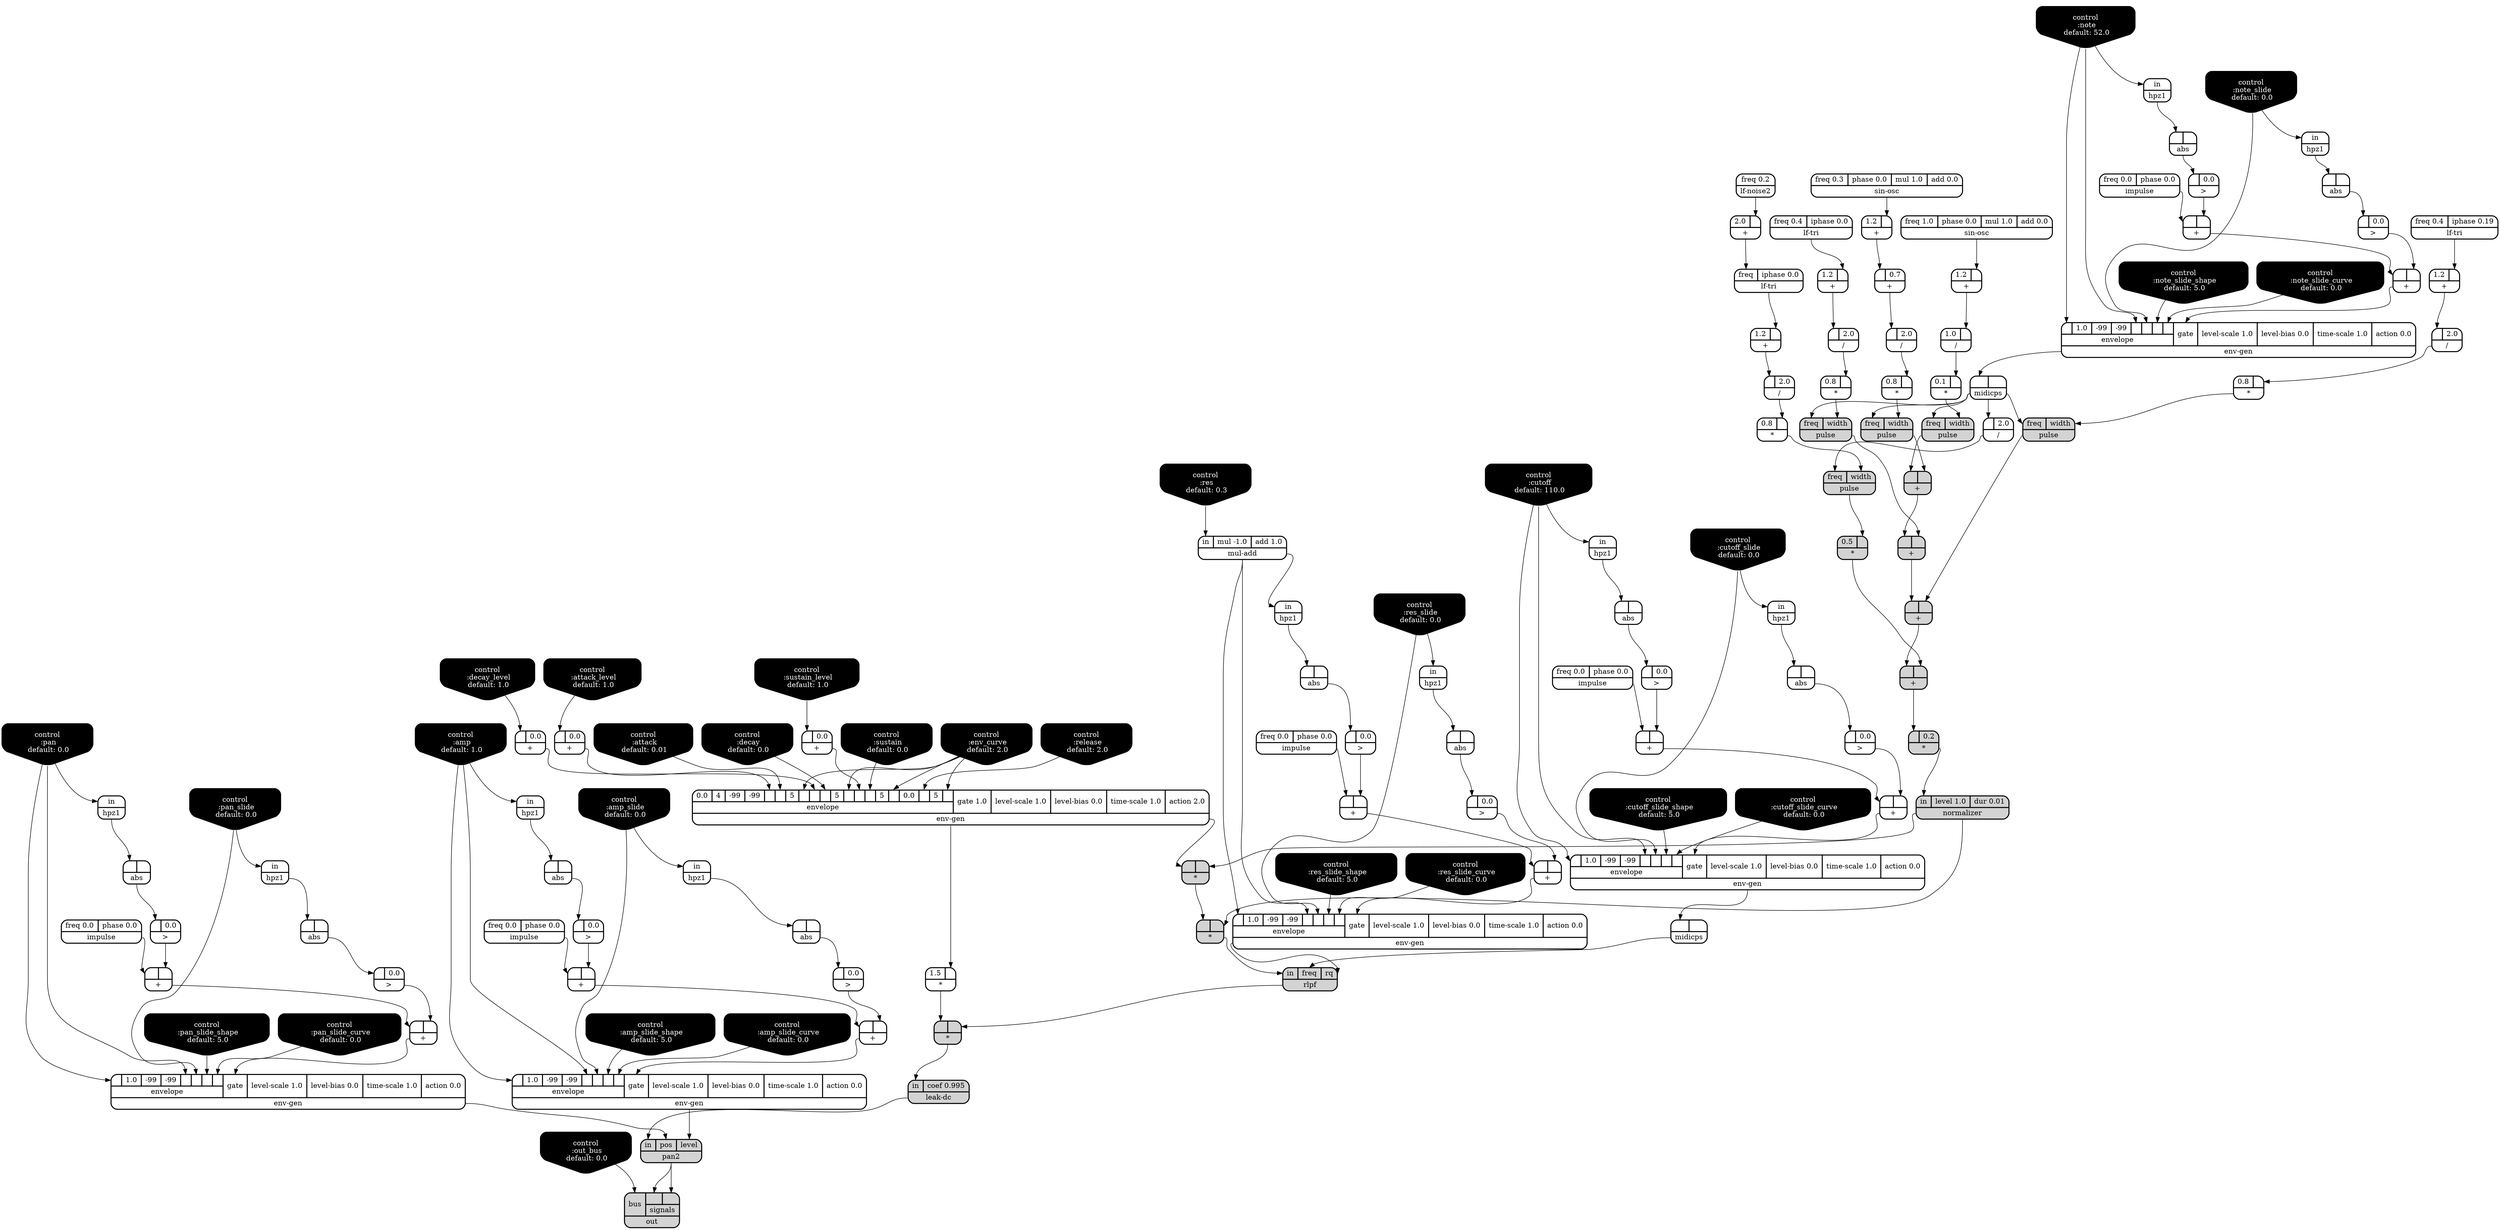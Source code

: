 digraph synthdef {
53 [label = "{{ <a> 0.8|<b> } |<__UG_NAME__>* }" style="bold, rounded" shape=record rankdir=LR];
63 [label = "{{ <a> 1.5|<b> } |<__UG_NAME__>* }" style="bold, rounded" shape=record rankdir=LR];
69 [label = "{{ <a> 0.1|<b> } |<__UG_NAME__>* }" style="bold, rounded" shape=record rankdir=LR];
73 [label = "{{ <a> 0.8|<b> } |<__UG_NAME__>* }" style="bold, rounded" shape=record rankdir=LR];
76 [label = "{{ <a> 0.8|<b> } |<__UG_NAME__>* }" style="bold, rounded" shape=record rankdir=LR];
84 [label = "{{ <a> 0.8|<b> } |<__UG_NAME__>* }" style="bold, rounded" shape=record rankdir=LR];
86 [label = "{{ <a> 0.5|<b> } |<__UG_NAME__>* }" style="filled, bold, rounded"  shape=record rankdir=LR];
88 [label = "{{ <a> |<b> 0.2} |<__UG_NAME__>* }" style="filled, bold, rounded"  shape=record rankdir=LR];
90 [label = "{{ <a> |<b> } |<__UG_NAME__>* }" style="filled, bold, rounded"  shape=record rankdir=LR];
91 [label = "{{ <a> |<b> } |<__UG_NAME__>* }" style="filled, bold, rounded"  shape=record rankdir=LR];
112 [label = "{{ <a> |<b> } |<__UG_NAME__>* }" style="filled, bold, rounded"  shape=record rankdir=LR];
32 [label = "{{ <a> 1.2|<b> } |<__UG_NAME__>+ }" style="bold, rounded" shape=record rankdir=LR];
37 [label = "{{ <a> |<b> } |<__UG_NAME__>+ }" style="bold, rounded" shape=record rankdir=LR];
41 [label = "{{ <a> |<b> } |<__UG_NAME__>+ }" style="bold, rounded" shape=record rankdir=LR];
43 [label = "{{ <a> 1.2|<b> } |<__UG_NAME__>+ }" style="bold, rounded" shape=record rankdir=LR];
46 [label = "{{ <a> |<b> 0.0} |<__UG_NAME__>+ }" style="bold, rounded" shape=record rankdir=LR];
48 [label = "{{ <a> 2.0|<b> } |<__UG_NAME__>+ }" style="bold, rounded" shape=record rankdir=LR];
51 [label = "{{ <a> 1.2|<b> } |<__UG_NAME__>+ }" style="bold, rounded" shape=record rankdir=LR];
60 [label = "{{ <a> |<b> 0.0} |<__UG_NAME__>+ }" style="bold, rounded" shape=record rankdir=LR];
61 [label = "{{ <a> |<b> 0.0} |<__UG_NAME__>+ }" style="bold, rounded" shape=record rankdir=LR];
67 [label = "{{ <a> 1.2|<b> } |<__UG_NAME__>+ }" style="bold, rounded" shape=record rankdir=LR];
71 [label = "{{ <a> |<b> 0.7} |<__UG_NAME__>+ }" style="bold, rounded" shape=record rankdir=LR];
75 [label = "{{ <a> |<b> } |<__UG_NAME__>+ }" style="filled, bold, rounded"  shape=record rankdir=LR];
78 [label = "{{ <a> |<b> } |<__UG_NAME__>+ }" style="filled, bold, rounded"  shape=record rankdir=LR];
80 [label = "{{ <a> |<b> } |<__UG_NAME__>+ }" style="filled, bold, rounded"  shape=record rankdir=LR];
82 [label = "{{ <a> 1.2|<b> } |<__UG_NAME__>+ }" style="bold, rounded" shape=record rankdir=LR];
87 [label = "{{ <a> |<b> } |<__UG_NAME__>+ }" style="filled, bold, rounded"  shape=record rankdir=LR];
95 [label = "{{ <a> |<b> } |<__UG_NAME__>+ }" style="bold, rounded" shape=record rankdir=LR];
97 [label = "{{ <a> |<b> } |<__UG_NAME__>+ }" style="bold, rounded" shape=record rankdir=LR];
105 [label = "{{ <a> |<b> } |<__UG_NAME__>+ }" style="bold, rounded" shape=record rankdir=LR];
109 [label = "{{ <a> |<b> } |<__UG_NAME__>+ }" style="bold, rounded" shape=record rankdir=LR];
118 [label = "{{ <a> |<b> } |<__UG_NAME__>+ }" style="bold, rounded" shape=record rankdir=LR];
120 [label = "{{ <a> |<b> } |<__UG_NAME__>+ }" style="bold, rounded" shape=record rankdir=LR];
125 [label = "{{ <a> |<b> } |<__UG_NAME__>+ }" style="bold, rounded" shape=record rankdir=LR];
126 [label = "{{ <a> |<b> } |<__UG_NAME__>+ }" style="bold, rounded" shape=record rankdir=LR];
44 [label = "{{ <a> |<b> 2.0} |<__UG_NAME__>/ }" style="bold, rounded" shape=record rankdir=LR];
52 [label = "{{ <a> |<b> 2.0} |<__UG_NAME__>/ }" style="bold, rounded" shape=record rankdir=LR];
68 [label = "{{ <a> 1.0|<b> } |<__UG_NAME__>/ }" style="bold, rounded" shape=record rankdir=LR];
72 [label = "{{ <a> |<b> 2.0} |<__UG_NAME__>/ }" style="bold, rounded" shape=record rankdir=LR];
81 [label = "{{ <a> |<b> 2.0} |<__UG_NAME__>/ }" style="bold, rounded" shape=record rankdir=LR];
83 [label = "{{ <a> |<b> 2.0} |<__UG_NAME__>/ }" style="bold, rounded" shape=record rankdir=LR];
36 [label = "{{ <a> |<b> 0.0} |<__UG_NAME__>\> }" style="bold, rounded" shape=record rankdir=LR];
40 [label = "{{ <a> |<b> 0.0} |<__UG_NAME__>\> }" style="bold, rounded" shape=record rankdir=LR];
59 [label = "{{ <a> |<b> 0.0} |<__UG_NAME__>\> }" style="bold, rounded" shape=record rankdir=LR];
94 [label = "{{ <a> |<b> 0.0} |<__UG_NAME__>\> }" style="bold, rounded" shape=record rankdir=LR];
96 [label = "{{ <a> |<b> 0.0} |<__UG_NAME__>\> }" style="bold, rounded" shape=record rankdir=LR];
104 [label = "{{ <a> |<b> 0.0} |<__UG_NAME__>\> }" style="bold, rounded" shape=record rankdir=LR];
108 [label = "{{ <a> |<b> 0.0} |<__UG_NAME__>\> }" style="bold, rounded" shape=record rankdir=LR];
117 [label = "{{ <a> |<b> 0.0} |<__UG_NAME__>\> }" style="bold, rounded" shape=record rankdir=LR];
119 [label = "{{ <a> |<b> 0.0} |<__UG_NAME__>\> }" style="bold, rounded" shape=record rankdir=LR];
124 [label = "{{ <a> |<b> 0.0} |<__UG_NAME__>\> }" style="bold, rounded" shape=record rankdir=LR];
30 [label = "{{ <a> |<b> } |<__UG_NAME__>abs }" style="bold, rounded" shape=record rankdir=LR];
35 [label = "{{ <a> |<b> } |<__UG_NAME__>abs }" style="bold, rounded" shape=record rankdir=LR];
39 [label = "{{ <a> |<b> } |<__UG_NAME__>abs }" style="bold, rounded" shape=record rankdir=LR];
56 [label = "{{ <a> |<b> } |<__UG_NAME__>abs }" style="bold, rounded" shape=record rankdir=LR];
58 [label = "{{ <a> |<b> } |<__UG_NAME__>abs }" style="bold, rounded" shape=record rankdir=LR];
93 [label = "{{ <a> |<b> } |<__UG_NAME__>abs }" style="bold, rounded" shape=record rankdir=LR];
103 [label = "{{ <a> |<b> } |<__UG_NAME__>abs }" style="bold, rounded" shape=record rankdir=LR];
107 [label = "{{ <a> |<b> } |<__UG_NAME__>abs }" style="bold, rounded" shape=record rankdir=LR];
116 [label = "{{ <a> |<b> } |<__UG_NAME__>abs }" style="bold, rounded" shape=record rankdir=LR];
123 [label = "{{ <a> |<b> } |<__UG_NAME__>abs }" style="bold, rounded" shape=record rankdir=LR];
0 [label = "control
 :note
 default: 52.0" shape=invhouse style="rounded, filled, bold" fillcolor=black fontcolor=white ]; 
1 [label = "control
 :note_slide
 default: 0.0" shape=invhouse style="rounded, filled, bold" fillcolor=black fontcolor=white ]; 
2 [label = "control
 :note_slide_shape
 default: 5.0" shape=invhouse style="rounded, filled, bold" fillcolor=black fontcolor=white ]; 
3 [label = "control
 :note_slide_curve
 default: 0.0" shape=invhouse style="rounded, filled, bold" fillcolor=black fontcolor=white ]; 
4 [label = "control
 :amp
 default: 1.0" shape=invhouse style="rounded, filled, bold" fillcolor=black fontcolor=white ]; 
5 [label = "control
 :amp_slide
 default: 0.0" shape=invhouse style="rounded, filled, bold" fillcolor=black fontcolor=white ]; 
6 [label = "control
 :amp_slide_shape
 default: 5.0" shape=invhouse style="rounded, filled, bold" fillcolor=black fontcolor=white ]; 
7 [label = "control
 :amp_slide_curve
 default: 0.0" shape=invhouse style="rounded, filled, bold" fillcolor=black fontcolor=white ]; 
8 [label = "control
 :pan
 default: 0.0" shape=invhouse style="rounded, filled, bold" fillcolor=black fontcolor=white ]; 
9 [label = "control
 :pan_slide
 default: 0.0" shape=invhouse style="rounded, filled, bold" fillcolor=black fontcolor=white ]; 
10 [label = "control
 :pan_slide_shape
 default: 5.0" shape=invhouse style="rounded, filled, bold" fillcolor=black fontcolor=white ]; 
11 [label = "control
 :pan_slide_curve
 default: 0.0" shape=invhouse style="rounded, filled, bold" fillcolor=black fontcolor=white ]; 
12 [label = "control
 :attack
 default: 0.01" shape=invhouse style="rounded, filled, bold" fillcolor=black fontcolor=white ]; 
13 [label = "control
 :decay
 default: 0.0" shape=invhouse style="rounded, filled, bold" fillcolor=black fontcolor=white ]; 
14 [label = "control
 :sustain
 default: 0.0" shape=invhouse style="rounded, filled, bold" fillcolor=black fontcolor=white ]; 
15 [label = "control
 :release
 default: 2.0" shape=invhouse style="rounded, filled, bold" fillcolor=black fontcolor=white ]; 
16 [label = "control
 :attack_level
 default: 1.0" shape=invhouse style="rounded, filled, bold" fillcolor=black fontcolor=white ]; 
17 [label = "control
 :decay_level
 default: 1.0" shape=invhouse style="rounded, filled, bold" fillcolor=black fontcolor=white ]; 
18 [label = "control
 :sustain_level
 default: 1.0" shape=invhouse style="rounded, filled, bold" fillcolor=black fontcolor=white ]; 
19 [label = "control
 :env_curve
 default: 2.0" shape=invhouse style="rounded, filled, bold" fillcolor=black fontcolor=white ]; 
20 [label = "control
 :cutoff
 default: 110.0" shape=invhouse style="rounded, filled, bold" fillcolor=black fontcolor=white ]; 
21 [label = "control
 :cutoff_slide
 default: 0.0" shape=invhouse style="rounded, filled, bold" fillcolor=black fontcolor=white ]; 
22 [label = "control
 :cutoff_slide_shape
 default: 5.0" shape=invhouse style="rounded, filled, bold" fillcolor=black fontcolor=white ]; 
23 [label = "control
 :cutoff_slide_curve
 default: 0.0" shape=invhouse style="rounded, filled, bold" fillcolor=black fontcolor=white ]; 
24 [label = "control
 :res
 default: 0.3" shape=invhouse style="rounded, filled, bold" fillcolor=black fontcolor=white ]; 
25 [label = "control
 :res_slide
 default: 0.0" shape=invhouse style="rounded, filled, bold" fillcolor=black fontcolor=white ]; 
26 [label = "control
 :res_slide_shape
 default: 5.0" shape=invhouse style="rounded, filled, bold" fillcolor=black fontcolor=white ]; 
27 [label = "control
 :res_slide_curve
 default: 0.0" shape=invhouse style="rounded, filled, bold" fillcolor=black fontcolor=white ]; 
28 [label = "control
 :out_bus
 default: 0.0" shape=invhouse style="rounded, filled, bold" fillcolor=black fontcolor=white ]; 
62 [label = "{{ {{0.0|4|-99|-99|<envelope___binary____op____u____gen___4>|<envelope___control___5>|5|<envelope___control___7>|<envelope___binary____op____u____gen___8>|<envelope___control___9>|5|<envelope___control___11>|<envelope___binary____op____u____gen___12>|<envelope___control___13>|5|<envelope___control___15>|0.0|<envelope___control___17>|5|<envelope___control___19>}|envelope}|<gate> gate 1.0|<level____scale> level-scale 1.0|<level____bias> level-bias 0.0|<time____scale> time-scale 1.0|<action> action 2.0} |<__UG_NAME__>env-gen }" style="bold, rounded" shape=record rankdir=LR];
64 [label = "{{ {{<envelope___control___0>|1.0|-99|-99|<envelope___control___4>|<envelope___control___5>|<envelope___control___6>|<envelope___control___7>}|envelope}|<gate> gate|<level____scale> level-scale 1.0|<level____bias> level-bias 0.0|<time____scale> time-scale 1.0|<action> action 0.0} |<__UG_NAME__>env-gen }" style="bold, rounded" shape=record rankdir=LR];
98 [label = "{{ {{<envelope___control___0>|1.0|-99|-99|<envelope___control___4>|<envelope___control___5>|<envelope___control___6>|<envelope___control___7>}|envelope}|<gate> gate|<level____scale> level-scale 1.0|<level____bias> level-bias 0.0|<time____scale> time-scale 1.0|<action> action 0.0} |<__UG_NAME__>env-gen }" style="bold, rounded" shape=record rankdir=LR];
110 [label = "{{ {{<envelope___mul____add___0>|1.0|-99|-99|<envelope___mul____add___4>|<envelope___control___5>|<envelope___control___6>|<envelope___control___7>}|envelope}|<gate> gate|<level____scale> level-scale 1.0|<level____bias> level-bias 0.0|<time____scale> time-scale 1.0|<action> action 0.0} |<__UG_NAME__>env-gen }" style="bold, rounded" shape=record rankdir=LR];
121 [label = "{{ {{<envelope___control___0>|1.0|-99|-99|<envelope___control___4>|<envelope___control___5>|<envelope___control___6>|<envelope___control___7>}|envelope}|<gate> gate|<level____scale> level-scale 1.0|<level____bias> level-bias 0.0|<time____scale> time-scale 1.0|<action> action 0.0} |<__UG_NAME__>env-gen }" style="bold, rounded" shape=record rankdir=LR];
127 [label = "{{ {{<envelope___control___0>|1.0|-99|-99|<envelope___control___4>|<envelope___control___5>|<envelope___control___6>|<envelope___control___7>}|envelope}|<gate> gate|<level____scale> level-scale 1.0|<level____bias> level-bias 0.0|<time____scale> time-scale 1.0|<action> action 0.0} |<__UG_NAME__>env-gen }" style="bold, rounded" shape=record rankdir=LR];
29 [label = "{{ <in> in} |<__UG_NAME__>hpz1 }" style="bold, rounded" shape=record rankdir=LR];
34 [label = "{{ <in> in} |<__UG_NAME__>hpz1 }" style="bold, rounded" shape=record rankdir=LR];
38 [label = "{{ <in> in} |<__UG_NAME__>hpz1 }" style="bold, rounded" shape=record rankdir=LR];
45 [label = "{{ <in> in} |<__UG_NAME__>hpz1 }" style="bold, rounded" shape=record rankdir=LR];
55 [label = "{{ <in> in} |<__UG_NAME__>hpz1 }" style="bold, rounded" shape=record rankdir=LR];
57 [label = "{{ <in> in} |<__UG_NAME__>hpz1 }" style="bold, rounded" shape=record rankdir=LR];
92 [label = "{{ <in> in} |<__UG_NAME__>hpz1 }" style="bold, rounded" shape=record rankdir=LR];
102 [label = "{{ <in> in} |<__UG_NAME__>hpz1 }" style="bold, rounded" shape=record rankdir=LR];
106 [label = "{{ <in> in} |<__UG_NAME__>hpz1 }" style="bold, rounded" shape=record rankdir=LR];
115 [label = "{{ <in> in} |<__UG_NAME__>hpz1 }" style="bold, rounded" shape=record rankdir=LR];
33 [label = "{{ <freq> freq 0.0|<phase> phase 0.0} |<__UG_NAME__>impulse }" style="bold, rounded" shape=record rankdir=LR];
54 [label = "{{ <freq> freq 0.0|<phase> phase 0.0} |<__UG_NAME__>impulse }" style="bold, rounded" shape=record rankdir=LR];
100 [label = "{{ <freq> freq 0.0|<phase> phase 0.0} |<__UG_NAME__>impulse }" style="bold, rounded" shape=record rankdir=LR];
114 [label = "{{ <freq> freq 0.0|<phase> phase 0.0} |<__UG_NAME__>impulse }" style="bold, rounded" shape=record rankdir=LR];
122 [label = "{{ <freq> freq 0.0|<phase> phase 0.0} |<__UG_NAME__>impulse }" style="bold, rounded" shape=record rankdir=LR];
113 [label = "{{ <in> in|<coef> coef 0.995} |<__UG_NAME__>leak-dc }" style="filled, bold, rounded"  shape=record rankdir=LR];
47 [label = "{{ <freq> freq 0.2} |<__UG_NAME__>lf-noise2 }" style="bold, rounded" shape=record rankdir=LR];
42 [label = "{{ <freq> freq 0.4|<iphase> iphase 0.0} |<__UG_NAME__>lf-tri }" style="bold, rounded" shape=record rankdir=LR];
49 [label = "{{ <freq> freq|<iphase> iphase 0.0} |<__UG_NAME__>lf-tri }" style="bold, rounded" shape=record rankdir=LR];
50 [label = "{{ <freq> freq 0.4|<iphase> iphase 0.19} |<__UG_NAME__>lf-tri }" style="bold, rounded" shape=record rankdir=LR];
65 [label = "{{ <a> |<b> } |<__UG_NAME__>midicps }" style="bold, rounded" shape=record rankdir=LR];
99 [label = "{{ <a> |<b> } |<__UG_NAME__>midicps }" style="bold, rounded" shape=record rankdir=LR];
101 [label = "{{ <in> in|<mul> mul -1.0|<add> add 1.0} |<__UG_NAME__>mul-add }" style="bold, rounded" shape=record rankdir=LR];
89 [label = "{{ <in> in|<level> level 1.0|<dur> dur 0.01} |<__UG_NAME__>normalizer }" style="filled, bold, rounded"  shape=record rankdir=LR];
129 [label = "{{ <bus> bus|{{<signals___pan2___0>|<signals___pan2___1>}|signals}} |<__UG_NAME__>out }" style="filled, bold, rounded"  shape=record rankdir=LR];
128 [label = "{{ <in> in|<pos> pos|<level> level} |<__UG_NAME__>pan2 }" style="filled, bold, rounded"  shape=record rankdir=LR];
70 [label = "{{ <freq> freq|<width> width} |<__UG_NAME__>pulse }" style="filled, bold, rounded"  shape=record rankdir=LR];
74 [label = "{{ <freq> freq|<width> width} |<__UG_NAME__>pulse }" style="filled, bold, rounded"  shape=record rankdir=LR];
77 [label = "{{ <freq> freq|<width> width} |<__UG_NAME__>pulse }" style="filled, bold, rounded"  shape=record rankdir=LR];
79 [label = "{{ <freq> freq|<width> width} |<__UG_NAME__>pulse }" style="filled, bold, rounded"  shape=record rankdir=LR];
85 [label = "{{ <freq> freq|<width> width} |<__UG_NAME__>pulse }" style="filled, bold, rounded"  shape=record rankdir=LR];
111 [label = "{{ <in> in|<freq> freq|<rq> rq} |<__UG_NAME__>rlpf }" style="filled, bold, rounded"  shape=record rankdir=LR];
31 [label = "{{ <freq> freq 0.3|<phase> phase 0.0|<mul> mul 1.0|<add> add 0.0} |<__UG_NAME__>sin-osc }" style="bold, rounded" shape=record rankdir=LR];
66 [label = "{{ <freq> freq 1.0|<phase> phase 0.0|<mul> mul 1.0|<add> add 0.0} |<__UG_NAME__>sin-osc }" style="bold, rounded" shape=record rankdir=LR];

52:__UG_NAME__ -> 53:b ;
62:__UG_NAME__ -> 63:b ;
68:__UG_NAME__ -> 69:b ;
72:__UG_NAME__ -> 73:b ;
44:__UG_NAME__ -> 76:b ;
83:__UG_NAME__ -> 84:b ;
85:__UG_NAME__ -> 86:b ;
87:__UG_NAME__ -> 88:a ;
89:__UG_NAME__ -> 90:b ;
62:__UG_NAME__ -> 90:a ;
89:__UG_NAME__ -> 91:b ;
90:__UG_NAME__ -> 91:a ;
111:__UG_NAME__ -> 112:b ;
63:__UG_NAME__ -> 112:a ;
31:__UG_NAME__ -> 32:b ;
36:__UG_NAME__ -> 37:b ;
33:__UG_NAME__ -> 37:a ;
40:__UG_NAME__ -> 41:b ;
37:__UG_NAME__ -> 41:a ;
42:__UG_NAME__ -> 43:b ;
17:__UG_NAME__ -> 46:a ;
47:__UG_NAME__ -> 48:b ;
50:__UG_NAME__ -> 51:b ;
16:__UG_NAME__ -> 60:a ;
18:__UG_NAME__ -> 61:a ;
66:__UG_NAME__ -> 67:b ;
32:__UG_NAME__ -> 71:a ;
74:__UG_NAME__ -> 75:b ;
70:__UG_NAME__ -> 75:a ;
77:__UG_NAME__ -> 78:b ;
75:__UG_NAME__ -> 78:a ;
79:__UG_NAME__ -> 80:b ;
78:__UG_NAME__ -> 80:a ;
49:__UG_NAME__ -> 82:b ;
86:__UG_NAME__ -> 87:b ;
80:__UG_NAME__ -> 87:a ;
94:__UG_NAME__ -> 95:b ;
54:__UG_NAME__ -> 95:a ;
96:__UG_NAME__ -> 97:b ;
95:__UG_NAME__ -> 97:a ;
104:__UG_NAME__ -> 105:b ;
100:__UG_NAME__ -> 105:a ;
108:__UG_NAME__ -> 109:b ;
105:__UG_NAME__ -> 109:a ;
117:__UG_NAME__ -> 118:b ;
114:__UG_NAME__ -> 118:a ;
119:__UG_NAME__ -> 120:b ;
118:__UG_NAME__ -> 120:a ;
124:__UG_NAME__ -> 125:b ;
122:__UG_NAME__ -> 125:a ;
59:__UG_NAME__ -> 126:b ;
125:__UG_NAME__ -> 126:a ;
43:__UG_NAME__ -> 44:a ;
51:__UG_NAME__ -> 52:a ;
67:__UG_NAME__ -> 68:b ;
71:__UG_NAME__ -> 72:a ;
65:__UG_NAME__ -> 81:a ;
82:__UG_NAME__ -> 83:a ;
35:__UG_NAME__ -> 36:a ;
39:__UG_NAME__ -> 40:a ;
58:__UG_NAME__ -> 59:a ;
93:__UG_NAME__ -> 94:a ;
56:__UG_NAME__ -> 96:a ;
103:__UG_NAME__ -> 104:a ;
107:__UG_NAME__ -> 108:a ;
116:__UG_NAME__ -> 117:a ;
30:__UG_NAME__ -> 119:a ;
123:__UG_NAME__ -> 124:a ;
29:__UG_NAME__ -> 30:a ;
34:__UG_NAME__ -> 35:a ;
38:__UG_NAME__ -> 39:a ;
55:__UG_NAME__ -> 56:a ;
57:__UG_NAME__ -> 58:a ;
92:__UG_NAME__ -> 93:a ;
102:__UG_NAME__ -> 103:a ;
106:__UG_NAME__ -> 107:a ;
115:__UG_NAME__ -> 116:a ;
45:__UG_NAME__ -> 123:a ;
60:__UG_NAME__ -> 62:envelope___binary____op____u____gen___4 ;
12:__UG_NAME__ -> 62:envelope___control___5 ;
19:__UG_NAME__ -> 62:envelope___control___7 ;
46:__UG_NAME__ -> 62:envelope___binary____op____u____gen___8 ;
13:__UG_NAME__ -> 62:envelope___control___9 ;
19:__UG_NAME__ -> 62:envelope___control___11 ;
61:__UG_NAME__ -> 62:envelope___binary____op____u____gen___12 ;
14:__UG_NAME__ -> 62:envelope___control___13 ;
19:__UG_NAME__ -> 62:envelope___control___15 ;
15:__UG_NAME__ -> 62:envelope___control___17 ;
19:__UG_NAME__ -> 62:envelope___control___19 ;
41:__UG_NAME__ -> 64:gate ;
0:__UG_NAME__ -> 64:envelope___control___0 ;
0:__UG_NAME__ -> 64:envelope___control___4 ;
1:__UG_NAME__ -> 64:envelope___control___5 ;
2:__UG_NAME__ -> 64:envelope___control___6 ;
3:__UG_NAME__ -> 64:envelope___control___7 ;
97:__UG_NAME__ -> 98:gate ;
20:__UG_NAME__ -> 98:envelope___control___0 ;
20:__UG_NAME__ -> 98:envelope___control___4 ;
21:__UG_NAME__ -> 98:envelope___control___5 ;
22:__UG_NAME__ -> 98:envelope___control___6 ;
23:__UG_NAME__ -> 98:envelope___control___7 ;
109:__UG_NAME__ -> 110:gate ;
101:__UG_NAME__ -> 110:envelope___mul____add___0 ;
101:__UG_NAME__ -> 110:envelope___mul____add___4 ;
25:__UG_NAME__ -> 110:envelope___control___5 ;
26:__UG_NAME__ -> 110:envelope___control___6 ;
27:__UG_NAME__ -> 110:envelope___control___7 ;
120:__UG_NAME__ -> 121:gate ;
8:__UG_NAME__ -> 121:envelope___control___0 ;
8:__UG_NAME__ -> 121:envelope___control___4 ;
9:__UG_NAME__ -> 121:envelope___control___5 ;
10:__UG_NAME__ -> 121:envelope___control___6 ;
11:__UG_NAME__ -> 121:envelope___control___7 ;
126:__UG_NAME__ -> 127:gate ;
4:__UG_NAME__ -> 127:envelope___control___0 ;
4:__UG_NAME__ -> 127:envelope___control___4 ;
5:__UG_NAME__ -> 127:envelope___control___5 ;
6:__UG_NAME__ -> 127:envelope___control___6 ;
7:__UG_NAME__ -> 127:envelope___control___7 ;
9:__UG_NAME__ -> 29:in ;
0:__UG_NAME__ -> 34:in ;
1:__UG_NAME__ -> 38:in ;
4:__UG_NAME__ -> 45:in ;
21:__UG_NAME__ -> 55:in ;
5:__UG_NAME__ -> 57:in ;
20:__UG_NAME__ -> 92:in ;
101:__UG_NAME__ -> 102:in ;
25:__UG_NAME__ -> 106:in ;
8:__UG_NAME__ -> 115:in ;
112:__UG_NAME__ -> 113:in ;
48:__UG_NAME__ -> 49:freq ;
64:__UG_NAME__ -> 65:a ;
98:__UG_NAME__ -> 99:a ;
24:__UG_NAME__ -> 101:in ;
88:__UG_NAME__ -> 89:in ;
128:__UG_NAME__ -> 129:signals___pan2___0 ;
128:__UG_NAME__ -> 129:signals___pan2___1 ;
28:__UG_NAME__ -> 129:bus ;
127:__UG_NAME__ -> 128:level ;
121:__UG_NAME__ -> 128:pos ;
113:__UG_NAME__ -> 128:in ;
69:__UG_NAME__ -> 70:width ;
65:__UG_NAME__ -> 70:freq ;
73:__UG_NAME__ -> 74:width ;
65:__UG_NAME__ -> 74:freq ;
76:__UG_NAME__ -> 77:width ;
65:__UG_NAME__ -> 77:freq ;
53:__UG_NAME__ -> 79:width ;
65:__UG_NAME__ -> 79:freq ;
84:__UG_NAME__ -> 85:width ;
81:__UG_NAME__ -> 85:freq ;
110:__UG_NAME__ -> 111:rq ;
99:__UG_NAME__ -> 111:freq ;
91:__UG_NAME__ -> 111:in ;

}